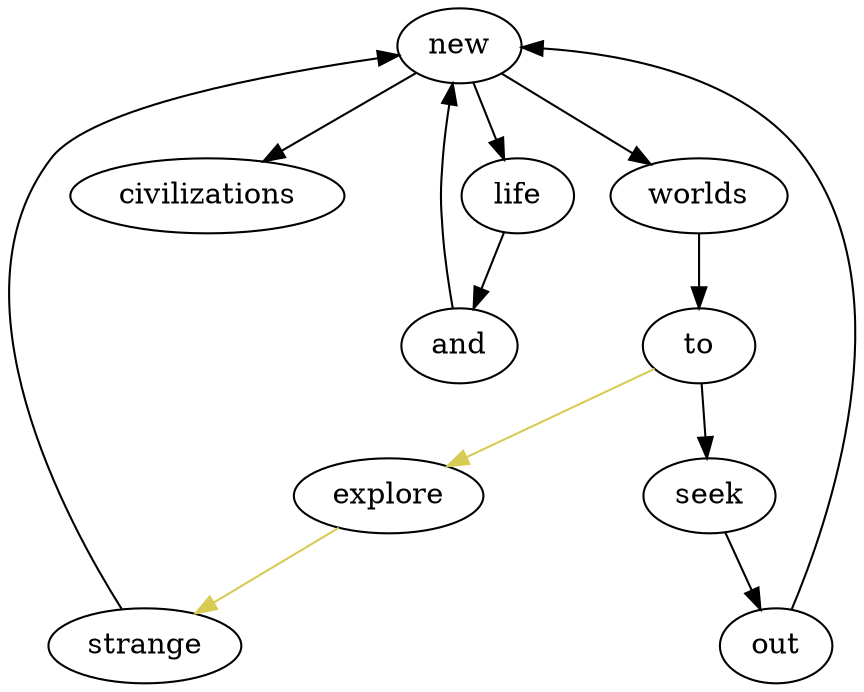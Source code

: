 digraph G {
    new;
    new -> worlds;
    new -> civilizations;
    new -> life;
    worlds;
    worlds -> to;
    explore;
    and;
    and -> new;
    to;
    to -> seek;
    seek;
    seek -> out;
    strange;
    strange -> new;
    life;
    life -> and;
    out;
    out -> new;
    { edge [color="#d7cb54"]; to -> explore; explore -> strange; }
}
